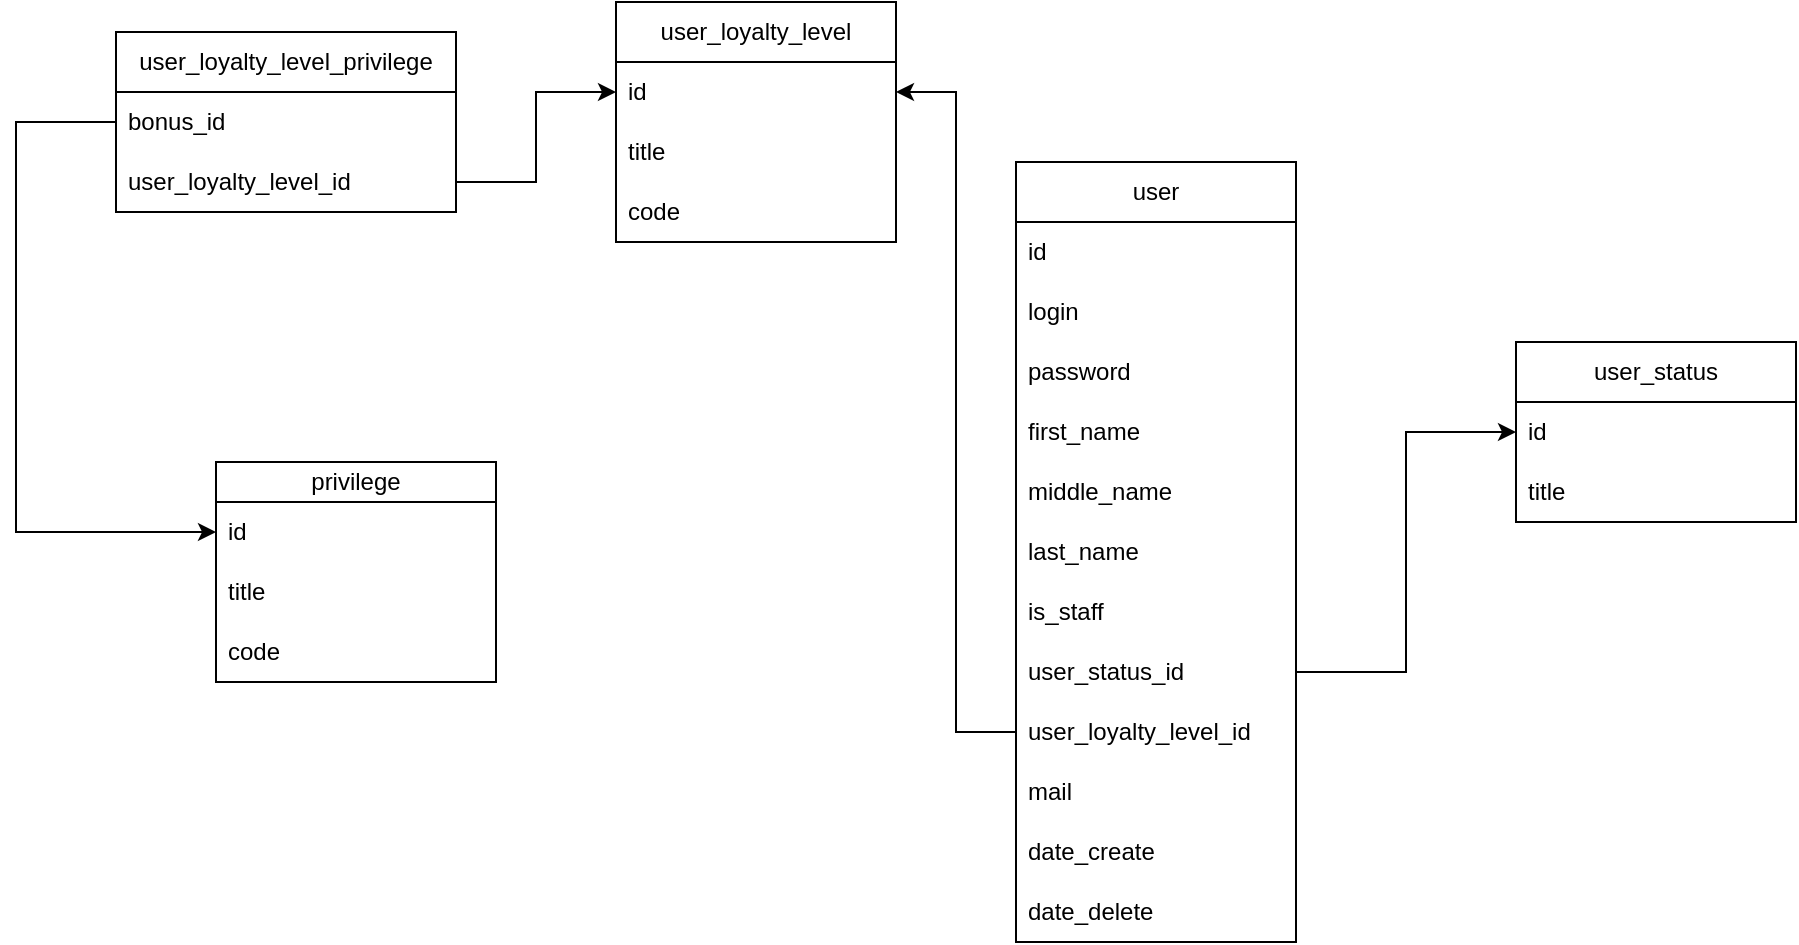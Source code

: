 <mxfile version="24.6.5" type="device" pages="2">
  <diagram name="Страница — 1" id="1LObDf8OYq3ojeHwth0L">
    <mxGraphModel dx="2261" dy="791" grid="1" gridSize="10" guides="1" tooltips="1" connect="1" arrows="1" fold="1" page="1" pageScale="1" pageWidth="827" pageHeight="1169" math="0" shadow="0">
      <root>
        <mxCell id="0" />
        <mxCell id="1" parent="0" />
        <mxCell id="wjzsyZoK2WaysoroHN8t-1" value="user" style="swimlane;fontStyle=0;childLayout=stackLayout;horizontal=1;startSize=30;horizontalStack=0;resizeParent=1;resizeParentMax=0;resizeLast=0;collapsible=1;marginBottom=0;whiteSpace=wrap;html=1;" parent="1" vertex="1">
          <mxGeometry x="330" y="270" width="140" height="390" as="geometry">
            <mxRectangle x="100" y="170" width="60" height="30" as="alternateBounds" />
          </mxGeometry>
        </mxCell>
        <mxCell id="wjzsyZoK2WaysoroHN8t-2" value="id" style="text;strokeColor=none;fillColor=none;align=left;verticalAlign=middle;spacingLeft=4;spacingRight=4;overflow=hidden;points=[[0,0.5],[1,0.5]];portConstraint=eastwest;rotatable=0;whiteSpace=wrap;html=1;" parent="wjzsyZoK2WaysoroHN8t-1" vertex="1">
          <mxGeometry y="30" width="140" height="30" as="geometry" />
        </mxCell>
        <mxCell id="wjzsyZoK2WaysoroHN8t-3" value="login" style="text;strokeColor=none;fillColor=none;align=left;verticalAlign=middle;spacingLeft=4;spacingRight=4;overflow=hidden;points=[[0,0.5],[1,0.5]];portConstraint=eastwest;rotatable=0;whiteSpace=wrap;html=1;" parent="wjzsyZoK2WaysoroHN8t-1" vertex="1">
          <mxGeometry y="60" width="140" height="30" as="geometry" />
        </mxCell>
        <mxCell id="wjzsyZoK2WaysoroHN8t-37" value="password" style="text;strokeColor=none;fillColor=none;align=left;verticalAlign=middle;spacingLeft=4;spacingRight=4;overflow=hidden;points=[[0,0.5],[1,0.5]];portConstraint=eastwest;rotatable=0;whiteSpace=wrap;html=1;" parent="wjzsyZoK2WaysoroHN8t-1" vertex="1">
          <mxGeometry y="90" width="140" height="30" as="geometry" />
        </mxCell>
        <mxCell id="wjzsyZoK2WaysoroHN8t-40" value="first_name" style="text;strokeColor=none;fillColor=none;align=left;verticalAlign=middle;spacingLeft=4;spacingRight=4;overflow=hidden;points=[[0,0.5],[1,0.5]];portConstraint=eastwest;rotatable=0;whiteSpace=wrap;html=1;" parent="wjzsyZoK2WaysoroHN8t-1" vertex="1">
          <mxGeometry y="120" width="140" height="30" as="geometry" />
        </mxCell>
        <mxCell id="wjzsyZoK2WaysoroHN8t-36" value="middle_name" style="text;strokeColor=none;fillColor=none;align=left;verticalAlign=middle;spacingLeft=4;spacingRight=4;overflow=hidden;points=[[0,0.5],[1,0.5]];portConstraint=eastwest;rotatable=0;whiteSpace=wrap;html=1;" parent="wjzsyZoK2WaysoroHN8t-1" vertex="1">
          <mxGeometry y="150" width="140" height="30" as="geometry" />
        </mxCell>
        <mxCell id="wjzsyZoK2WaysoroHN8t-39" value="last_name" style="text;strokeColor=none;fillColor=none;align=left;verticalAlign=middle;spacingLeft=4;spacingRight=4;overflow=hidden;points=[[0,0.5],[1,0.5]];portConstraint=eastwest;rotatable=0;whiteSpace=wrap;html=1;" parent="wjzsyZoK2WaysoroHN8t-1" vertex="1">
          <mxGeometry y="180" width="140" height="30" as="geometry" />
        </mxCell>
        <mxCell id="wjzsyZoK2WaysoroHN8t-43" value="is_staff" style="text;strokeColor=none;fillColor=none;align=left;verticalAlign=middle;spacingLeft=4;spacingRight=4;overflow=hidden;points=[[0,0.5],[1,0.5]];portConstraint=eastwest;rotatable=0;whiteSpace=wrap;html=1;" parent="wjzsyZoK2WaysoroHN8t-1" vertex="1">
          <mxGeometry y="210" width="140" height="30" as="geometry" />
        </mxCell>
        <mxCell id="wjzsyZoK2WaysoroHN8t-44" value="user_status_id" style="text;strokeColor=none;fillColor=none;align=left;verticalAlign=middle;spacingLeft=4;spacingRight=4;overflow=hidden;points=[[0,0.5],[1,0.5]];portConstraint=eastwest;rotatable=0;whiteSpace=wrap;html=1;" parent="wjzsyZoK2WaysoroHN8t-1" vertex="1">
          <mxGeometry y="240" width="140" height="30" as="geometry" />
        </mxCell>
        <mxCell id="wjzsyZoK2WaysoroHN8t-45" value="user_loyalty_level_id" style="text;strokeColor=none;fillColor=none;align=left;verticalAlign=middle;spacingLeft=4;spacingRight=4;overflow=hidden;points=[[0,0.5],[1,0.5]];portConstraint=eastwest;rotatable=0;whiteSpace=wrap;html=1;" parent="wjzsyZoK2WaysoroHN8t-1" vertex="1">
          <mxGeometry y="270" width="140" height="30" as="geometry" />
        </mxCell>
        <mxCell id="wjzsyZoK2WaysoroHN8t-4" value="mail" style="text;strokeColor=none;fillColor=none;align=left;verticalAlign=middle;spacingLeft=4;spacingRight=4;overflow=hidden;points=[[0,0.5],[1,0.5]];portConstraint=eastwest;rotatable=0;whiteSpace=wrap;html=1;shadow=1;" parent="wjzsyZoK2WaysoroHN8t-1" vertex="1">
          <mxGeometry y="300" width="140" height="30" as="geometry" />
        </mxCell>
        <mxCell id="wjzsyZoK2WaysoroHN8t-42" value="date_create" style="text;strokeColor=none;fillColor=none;align=left;verticalAlign=middle;spacingLeft=4;spacingRight=4;overflow=hidden;points=[[0,0.5],[1,0.5]];portConstraint=eastwest;rotatable=0;whiteSpace=wrap;html=1;" parent="wjzsyZoK2WaysoroHN8t-1" vertex="1">
          <mxGeometry y="330" width="140" height="30" as="geometry" />
        </mxCell>
        <mxCell id="wjzsyZoK2WaysoroHN8t-35" value="date_delete" style="text;strokeColor=none;fillColor=none;align=left;verticalAlign=middle;spacingLeft=4;spacingRight=4;overflow=hidden;points=[[0,0.5],[1,0.5]];portConstraint=eastwest;rotatable=0;whiteSpace=wrap;html=1;" parent="wjzsyZoK2WaysoroHN8t-1" vertex="1">
          <mxGeometry y="360" width="140" height="30" as="geometry" />
        </mxCell>
        <mxCell id="wjzsyZoK2WaysoroHN8t-5" value="user_status" style="swimlane;fontStyle=0;childLayout=stackLayout;horizontal=1;startSize=30;horizontalStack=0;resizeParent=1;resizeParentMax=0;resizeLast=0;collapsible=1;marginBottom=0;whiteSpace=wrap;html=1;" parent="1" vertex="1">
          <mxGeometry x="580" y="360" width="140" height="90" as="geometry" />
        </mxCell>
        <mxCell id="wjzsyZoK2WaysoroHN8t-6" value="id" style="text;strokeColor=none;fillColor=none;align=left;verticalAlign=middle;spacingLeft=4;spacingRight=4;overflow=hidden;points=[[0,0.5],[1,0.5]];portConstraint=eastwest;rotatable=0;whiteSpace=wrap;html=1;" parent="wjzsyZoK2WaysoroHN8t-5" vertex="1">
          <mxGeometry y="30" width="140" height="30" as="geometry" />
        </mxCell>
        <mxCell id="wjzsyZoK2WaysoroHN8t-7" value="title" style="text;strokeColor=none;fillColor=none;align=left;verticalAlign=middle;spacingLeft=4;spacingRight=4;overflow=hidden;points=[[0,0.5],[1,0.5]];portConstraint=eastwest;rotatable=0;whiteSpace=wrap;html=1;" parent="wjzsyZoK2WaysoroHN8t-5" vertex="1">
          <mxGeometry y="60" width="140" height="30" as="geometry" />
        </mxCell>
        <mxCell id="wjzsyZoK2WaysoroHN8t-46" style="edgeStyle=orthogonalEdgeStyle;rounded=0;orthogonalLoop=1;jettySize=auto;html=1;entryX=0;entryY=0.5;entryDx=0;entryDy=0;" parent="1" source="wjzsyZoK2WaysoroHN8t-44" target="wjzsyZoK2WaysoroHN8t-5" edge="1">
          <mxGeometry relative="1" as="geometry" />
        </mxCell>
        <mxCell id="wjzsyZoK2WaysoroHN8t-47" value="user_loyalty_level" style="swimlane;fontStyle=0;childLayout=stackLayout;horizontal=1;startSize=30;horizontalStack=0;resizeParent=1;resizeParentMax=0;resizeLast=0;collapsible=1;marginBottom=0;whiteSpace=wrap;html=1;" parent="1" vertex="1">
          <mxGeometry x="130" y="190" width="140" height="120" as="geometry" />
        </mxCell>
        <mxCell id="wjzsyZoK2WaysoroHN8t-48" value="id" style="text;strokeColor=none;fillColor=none;align=left;verticalAlign=middle;spacingLeft=4;spacingRight=4;overflow=hidden;points=[[0,0.5],[1,0.5]];portConstraint=eastwest;rotatable=0;whiteSpace=wrap;html=1;" parent="wjzsyZoK2WaysoroHN8t-47" vertex="1">
          <mxGeometry y="30" width="140" height="30" as="geometry" />
        </mxCell>
        <mxCell id="wjzsyZoK2WaysoroHN8t-49" value="title" style="text;strokeColor=none;fillColor=none;align=left;verticalAlign=middle;spacingLeft=4;spacingRight=4;overflow=hidden;points=[[0,0.5],[1,0.5]];portConstraint=eastwest;rotatable=0;whiteSpace=wrap;html=1;" parent="wjzsyZoK2WaysoroHN8t-47" vertex="1">
          <mxGeometry y="60" width="140" height="30" as="geometry" />
        </mxCell>
        <mxCell id="wjzsyZoK2WaysoroHN8t-50" value="code" style="text;strokeColor=none;fillColor=none;align=left;verticalAlign=middle;spacingLeft=4;spacingRight=4;overflow=hidden;points=[[0,0.5],[1,0.5]];portConstraint=eastwest;rotatable=0;whiteSpace=wrap;html=1;" parent="wjzsyZoK2WaysoroHN8t-47" vertex="1">
          <mxGeometry y="90" width="140" height="30" as="geometry" />
        </mxCell>
        <mxCell id="wjzsyZoK2WaysoroHN8t-51" style="edgeStyle=orthogonalEdgeStyle;rounded=0;orthogonalLoop=1;jettySize=auto;html=1;" parent="1" source="wjzsyZoK2WaysoroHN8t-45" target="wjzsyZoK2WaysoroHN8t-48" edge="1">
          <mxGeometry relative="1" as="geometry" />
        </mxCell>
        <mxCell id="wjzsyZoK2WaysoroHN8t-52" value="&lt;span style=&quot;white-space-collapse: preserve;&quot; data-src-align=&quot;0:10&quot; class=&quot;EzKURWReUAB5oZgtQNkl&quot;&gt;privilege&lt;/span&gt;" style="swimlane;fontStyle=0;childLayout=stackLayout;horizontal=1;startSize=20;horizontalStack=0;resizeParent=1;resizeParentMax=0;resizeLast=0;collapsible=1;marginBottom=0;whiteSpace=wrap;html=1;" parent="1" vertex="1">
          <mxGeometry x="-70" y="420" width="140" height="110" as="geometry" />
        </mxCell>
        <mxCell id="wjzsyZoK2WaysoroHN8t-53" value="id" style="text;strokeColor=none;fillColor=none;align=left;verticalAlign=middle;spacingLeft=4;spacingRight=4;overflow=hidden;points=[[0,0.5],[1,0.5]];portConstraint=eastwest;rotatable=0;whiteSpace=wrap;html=1;" parent="wjzsyZoK2WaysoroHN8t-52" vertex="1">
          <mxGeometry y="20" width="140" height="30" as="geometry" />
        </mxCell>
        <mxCell id="wjzsyZoK2WaysoroHN8t-54" value="title" style="text;strokeColor=none;fillColor=none;align=left;verticalAlign=middle;spacingLeft=4;spacingRight=4;overflow=hidden;points=[[0,0.5],[1,0.5]];portConstraint=eastwest;rotatable=0;whiteSpace=wrap;html=1;" parent="wjzsyZoK2WaysoroHN8t-52" vertex="1">
          <mxGeometry y="50" width="140" height="30" as="geometry" />
        </mxCell>
        <mxCell id="wjzsyZoK2WaysoroHN8t-55" value="code" style="text;strokeColor=none;fillColor=none;align=left;verticalAlign=middle;spacingLeft=4;spacingRight=4;overflow=hidden;points=[[0,0.5],[1,0.5]];portConstraint=eastwest;rotatable=0;whiteSpace=wrap;html=1;" parent="wjzsyZoK2WaysoroHN8t-52" vertex="1">
          <mxGeometry y="80" width="140" height="30" as="geometry" />
        </mxCell>
        <mxCell id="wjzsyZoK2WaysoroHN8t-56" value="user_loyalty_level_&lt;span style=&quot;white-space-collapse: preserve;&quot; data-src-align=&quot;0:10&quot; class=&quot;EzKURWReUAB5oZgtQNkl&quot;&gt;privilege&lt;/span&gt;" style="swimlane;fontStyle=0;childLayout=stackLayout;horizontal=1;startSize=30;horizontalStack=0;resizeParent=1;resizeParentMax=0;resizeLast=0;collapsible=1;marginBottom=0;whiteSpace=wrap;html=1;" parent="1" vertex="1">
          <mxGeometry x="-120" y="205" width="170" height="90" as="geometry" />
        </mxCell>
        <mxCell id="wjzsyZoK2WaysoroHN8t-57" value="bonus_id" style="text;strokeColor=none;fillColor=none;align=left;verticalAlign=middle;spacingLeft=4;spacingRight=4;overflow=hidden;points=[[0,0.5],[1,0.5]];portConstraint=eastwest;rotatable=0;whiteSpace=wrap;html=1;" parent="wjzsyZoK2WaysoroHN8t-56" vertex="1">
          <mxGeometry y="30" width="170" height="30" as="geometry" />
        </mxCell>
        <mxCell id="wjzsyZoK2WaysoroHN8t-58" value="&lt;span style=&quot;text-align: center;&quot;&gt;user_loyalty_level_id&lt;/span&gt;" style="text;strokeColor=none;fillColor=none;align=left;verticalAlign=middle;spacingLeft=4;spacingRight=4;overflow=hidden;points=[[0,0.5],[1,0.5]];portConstraint=eastwest;rotatable=0;whiteSpace=wrap;html=1;" parent="wjzsyZoK2WaysoroHN8t-56" vertex="1">
          <mxGeometry y="60" width="170" height="30" as="geometry" />
        </mxCell>
        <mxCell id="wjzsyZoK2WaysoroHN8t-61" style="edgeStyle=orthogonalEdgeStyle;rounded=0;orthogonalLoop=1;jettySize=auto;html=1;" parent="1" source="wjzsyZoK2WaysoroHN8t-58" target="wjzsyZoK2WaysoroHN8t-48" edge="1">
          <mxGeometry relative="1" as="geometry" />
        </mxCell>
        <mxCell id="wjzsyZoK2WaysoroHN8t-62" style="edgeStyle=orthogonalEdgeStyle;rounded=0;orthogonalLoop=1;jettySize=auto;html=1;entryX=0;entryY=0.5;entryDx=0;entryDy=0;" parent="1" source="wjzsyZoK2WaysoroHN8t-57" target="wjzsyZoK2WaysoroHN8t-53" edge="1">
          <mxGeometry relative="1" as="geometry">
            <Array as="points">
              <mxPoint x="-170" y="250" />
              <mxPoint x="-170" y="455" />
            </Array>
          </mxGeometry>
        </mxCell>
      </root>
    </mxGraphModel>
  </diagram>
  <diagram id="H_y_GiGK_G2rZDXBKRL_" name="Страница — 2">
    <mxGraphModel dx="1434" dy="791" grid="1" gridSize="10" guides="1" tooltips="1" connect="1" arrows="1" fold="1" page="1" pageScale="1" pageWidth="827" pageHeight="1169" math="0" shadow="0">
      <root>
        <mxCell id="0" />
        <mxCell id="1" parent="0" />
      </root>
    </mxGraphModel>
  </diagram>
</mxfile>
